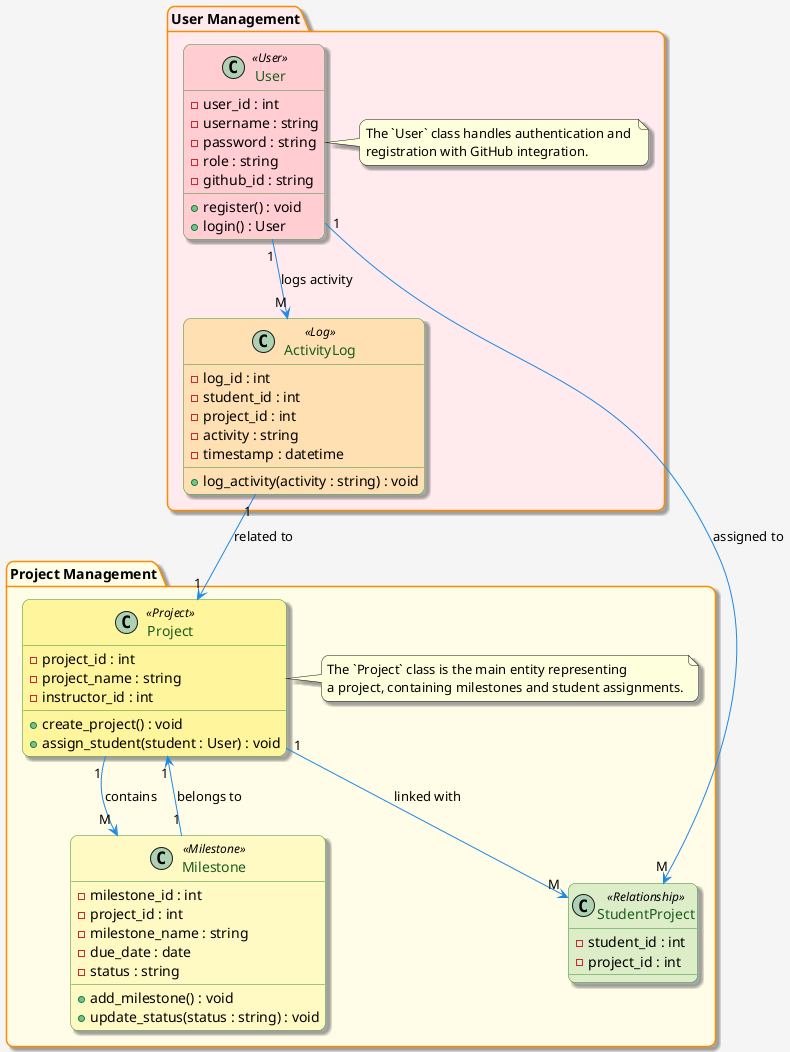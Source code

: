 @startuml
' General settings for rounded corners, shadows, and background color
skinparam roundcorner 15
skinparam shadowing true
skinparam backgroundColor #f5f5f5

' Color-coded styles for different types of classes
skinparam class {
    BackgroundColor #E8F5E9
    ArrowColor #1E88E5
    BorderColor #388E3C
    FontColor #1B5E20
}

skinparam package {
    BackgroundColor #FFF3E0
    BorderColor #FB8C00
}

' Grouping related classes within packages
package "User Management" #FFEBEE {
    class User <<User>> #FFCDD2 {
        - user_id : int
        - username : string
        - password : string
        - role : string
        - github_id : string
        + register() : void
        + login() : User
    }

    class ActivityLog <<Log>> #FFE0B2 {
        - log_id : int
        - student_id : int
        - project_id : int
        - activity : string
        - timestamp : datetime
        + log_activity(activity : string) : void
    }
    
    note right of User
        The `User` class handles authentication and 
        registration with GitHub integration.
    end note
}

package "Project Management" #FFFDE7 {
    class Project <<Project>> #FFF59D {
        - project_id : int
        - project_name : string
        - instructor_id : int
        + create_project() : void
        + assign_student(student : User) : void
    }

    class Milestone <<Milestone>> #FFF9C4 {
        - milestone_id : int
        - project_id : int
        - milestone_name : string
        - due_date : date
        - status : string
        + add_milestone() : void
        + update_status(status : string) : void
    }

    class StudentProject <<Relationship>> #DCEDC8 {
        - student_id : int
        - project_id : int
    }
    
    note right of Project
        The `Project` class is the main entity representing
        a project, containing milestones and student assignments.
    end note
}

' Relationships between classes
User "1" --> "M" StudentProject : "assigned to"
Project "1" --> "M" Milestone : "contains"
Project "1" --> "M" StudentProject : "linked with"
User "1" --> "M" ActivityLog : "logs activity"
Milestone "1" --> "1" Project : "belongs to"
ActivityLog "1" --> "1" Project : "related to"

@enduml
